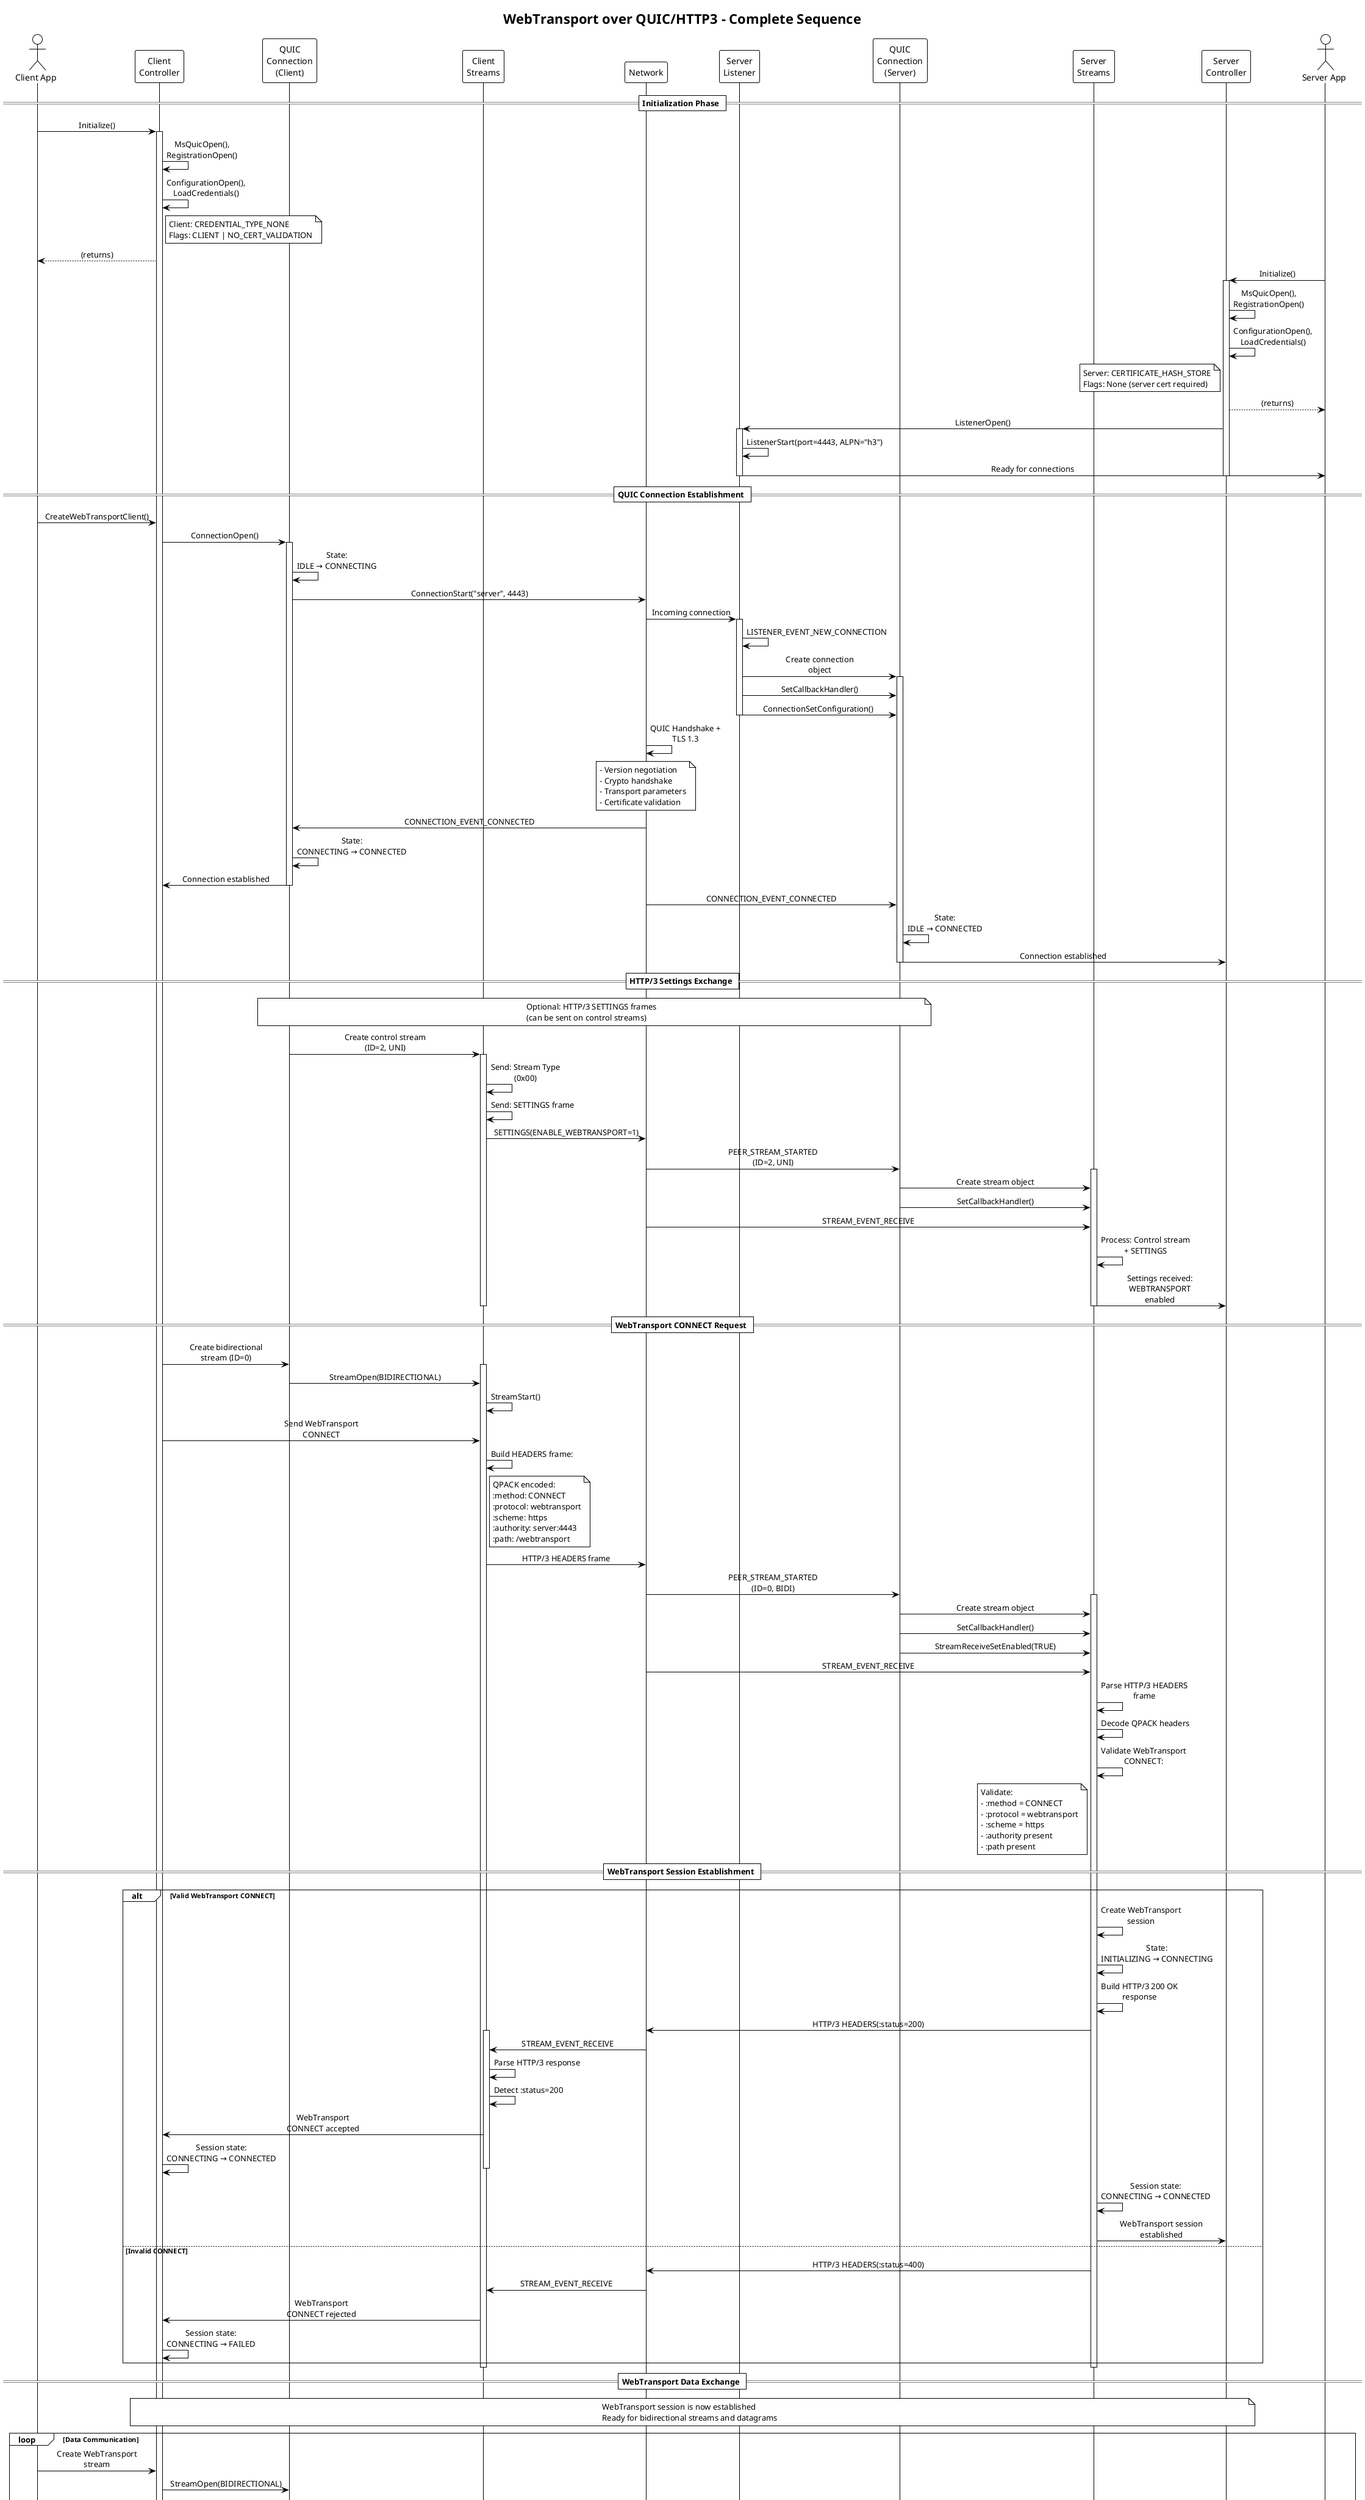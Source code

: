 ﻿@startuml
!theme plain
skinparam sequenceMessageAlign center
skinparam maxMessageSize 150

title WebTransport over QUIC/HTTP3 - Complete Sequence

actor "Client App"                       as ClientApp
participant "Client\nController"          as ClientCtrl
participant "QUIC\nConnection\n(Client)"  as ClientConn
participant "Client\nStreams"             as ClientStream
participant "Network"                     as Net
participant "Server\nListener"            as ServerList
participant "QUIC\nConnection\n(Server)"  as ServerConn
participant "Server\nStreams"             as ServerStream
participant "Server\nController"          as ServerCtrl
actor   "Server App"                     as ServerApp

== Initialization Phase ==
ClientApp -> ClientCtrl : Initialize()
activate ClientCtrl
ClientCtrl -> ClientCtrl : MsQuicOpen(), RegistrationOpen()
ClientCtrl -> ClientCtrl : ConfigurationOpen(), LoadCredentials()
note right of ClientCtrl : Client: CREDENTIAL_TYPE_NONE\nFlags: CLIENT | NO_CERT_VALIDATION
ClientApp <-- ClientCtrl : (returns)

ServerApp -> ServerCtrl : Initialize()
activate ServerCtrl
ServerCtrl -> ServerCtrl : MsQuicOpen(), RegistrationOpen()
ServerCtrl -> ServerCtrl : ConfigurationOpen(), LoadCredentials()
note left of ServerCtrl : Server: CERTIFICATE_HASH_STORE\nFlags: None (server cert required)
ServerApp <-- ServerCtrl : (returns)

ServerCtrl -> ServerList : ListenerOpen()
activate ServerList
ServerList -> ServerList : ListenerStart(port=4443, ALPN="h3")
ServerList -> ServerApp : Ready for connections
deactivate ServerList
deactivate ServerCtrl

== QUIC Connection Establishment ==
ClientApp -> ClientCtrl : CreateWebTransportClient()
ClientCtrl -> ClientConn : ConnectionOpen()
activate ClientConn
ClientConn -> ClientConn : State: IDLE → CONNECTING
ClientConn -> Net        : ConnectionStart("server", 4443)

Net           -> ServerList : Incoming connection
activate ServerList
ServerList    -> ServerList : LISTENER_EVENT_NEW_CONNECTION
ServerList    -> ServerConn : Create connection object
activate ServerConn
ServerList    -> ServerConn : SetCallbackHandler()
ServerList    -> ServerConn : ConnectionSetConfiguration()
deactivate ServerList

Net           -> Net        : QUIC Handshake + TLS 1.3
note over Net               : - Version negotiation\n- Crypto handshake\n- Transport parameters\n- Certificate validation

Net           -> ClientConn : CONNECTION_EVENT_CONNECTED
ClientConn    -> ClientConn : State: CONNECTING → CONNECTED
ClientConn    -> ClientCtrl : Connection established
deactivate ClientConn

Net           -> ServerConn : CONNECTION_EVENT_CONNECTED
ServerConn    -> ServerConn : State: IDLE → CONNECTED
ServerConn    -> ServerCtrl : Connection established
deactivate ServerConn

== HTTP/3 Settings Exchange ==
note over ClientConn,ServerConn : Optional: HTTP/3 SETTINGS frames\n(can be sent on control streams)

ClientConn    -> ClientStream : Create control stream (ID=2, UNI)
activate ClientStream
ClientStream  -> ClientStream : Send: Stream Type (0x00)
ClientStream  -> ClientStream : Send: SETTINGS frame
ClientStream  -> Net        : SETTINGS(ENABLE_WEBTRANSPORT=1)

Net           -> ServerConn : PEER_STREAM_STARTED (ID=2, UNI)
activate ServerStream
ServerConn    -> ServerStream : Create stream object
ServerConn    -> ServerStream : SetCallbackHandler()
Net           -> ServerStream : STREAM_EVENT_RECEIVE
ServerStream  -> ServerStream : Process: Control stream + SETTINGS
ServerStream  -> ServerCtrl   : Settings received: WEBTRANSPORT enabled
deactivate ServerStream
deactivate ClientStream

== WebTransport CONNECT Request ==
ClientCtrl    -> ClientConn : Create bidirectional stream (ID=0)
activate ClientStream
ClientConn    -> ClientStream : StreamOpen(BIDIRECTIONAL)
ClientStream  -> ClientStream : StreamStart()
ClientCtrl    -> ClientStream : Send WebTransport CONNECT
ClientStream  -> ClientStream : Build HEADERS frame:
note right of ClientStream    : QPACK encoded:\n:method: CONNECT\n:protocol: webtransport\n:scheme: https\n:authority: server:4443\n:path: /webtransport
ClientStream  -> Net        : HTTP/3 HEADERS frame

Net           -> ServerConn : PEER_STREAM_STARTED (ID=0, BIDI)
activate ServerStream
ServerConn    -> ServerStream : Create stream object
ServerConn    -> ServerStream : SetCallbackHandler()
ServerConn    -> ServerStream : StreamReceiveSetEnabled(TRUE)
Net           -> ServerStream : STREAM_EVENT_RECEIVE
ServerStream  -> ServerStream : Parse HTTP/3 HEADERS frame
ServerStream  -> ServerStream : Decode QPACK headers
ServerStream  -> ServerStream : Validate WebTransport CONNECT:
note left of ServerStream     : Validate:\n- :method = CONNECT\n- :protocol = webtransport\n- :scheme = https\n- :authority present\n- :path present

== WebTransport Session Establishment ==
alt Valid WebTransport CONNECT
    ServerStream -> ServerStream : Create WebTransport session
    ServerStream -> ServerStream : State: INITIALIZING → CONNECTING
    ServerStream -> ServerStream : Build HTTP/3 200 OK response
    ServerStream -> Net        : HTTP/3 HEADERS(:status=200)

    activate ClientStream
    Net           -> ClientStream : STREAM_EVENT_RECEIVE
    ClientStream  -> ClientStream : Parse HTTP/3 response
    ClientStream  -> ClientStream : Detect :status=200
    ClientStream  -> ClientCtrl   : WebTransport CONNECT accepted
    ClientCtrl    -> ClientCtrl   : Session state: CONNECTING → CONNECTED
    deactivate ClientStream

    ServerStream  -> ServerStream : Session state: CONNECTING → CONNECTED
    ServerStream  -> ServerCtrl   : WebTransport session established

else Invalid CONNECT
    ServerStream -> Net        : HTTP/3 HEADERS(:status=400)
    Net           -> ClientStream : STREAM_EVENT_RECEIVE
    ClientStream  -> ClientCtrl   : WebTransport CONNECT rejected
    ClientCtrl    -> ClientCtrl   : Session state: CONNECTING → FAILED
end

deactivate ServerStream
deactivate ClientStream

== WebTransport Data Exchange ==
note over ClientCtrl,ServerCtrl : WebTransport session is now established\nReady for bidirectional streams and datagrams

loop Data Communication
    ClientApp   -> ClientCtrl  : Create WebTransport stream
    ClientCtrl  -> ClientConn  : StreamOpen(BIDIRECTIONAL)
    ClientConn  -> ClientStream : New stream (ID=4)
    activate ClientStream

    ClientApp   -> ClientStream : Send application data
    ClientStream -> Net         : Stream data

    Net         -> ServerConn   : PEER_STREAM_STARTED (ID=4)
    activate ServerStream
    ServerConn  -> ServerStream : Create WebTransport stream
    Net         -> ServerStream : STREAM_EVENT_RECEIVE
    ServerStream -> ServerApp   : Application data received

    ServerApp   -> ServerStream : Send response data
    ServerStream -> Net         : Stream data
    Net         -> ClientStream : STREAM_EVENT_RECEIVE
    ClientStream -> ClientApp   : Response data received

    deactivate ServerStream
    deactivate ClientStream
end

opt Datagram Communication
    ClientApp   -> ClientConn : Send datagram
    ClientConn  -> Net        : QUIC datagram
    Net         -> ServerConn : CONNECTION_EVENT_DATAGRAM_RECEIVED
    ServerConn  -> ServerApp  : Datagram received

    ServerApp   -> ServerConn : Send response datagram
    ServerConn  -> Net        : QUIC datagram
    Net         -> ClientConn : CONNECTION_EVENT_DATAGRAM_RECEIVED
    ClientConn  -> ClientApp  : Response datagram received
end

== Graceful Shutdown ==
ClientApp   -> ClientCtrl : Shutdown
activate ClientStream
ClientCtrl  -> ClientStream : StreamShutdown(GRACEFUL)
ClientStream -> ClientStream : Send FIN
ClientStream -> Net         : Stream FIN
Net         -> ServerStream : PEER_SEND_SHUTDOWN
ServerStream -> ServerStream : Process peer FIN
deactivate ClientStream

ClientCtrl  -> ClientConn : ConnectionShutdown()
activate ClientConn
ClientConn  -> ClientConn : State: CONNECTED → DRAINING
ClientConn  -> Net        : CONNECTION_CLOSE frame

Net         -> ServerConn   : Connection close received
activate ServerConn
ServerConn  -> ServerConn   : State: CONNECTED → DRAINING
ServerConn  -> ServerConn   : CONNECTION_EVENT_SHUTDOWN_COMPLETE
ServerConn  -> ServerConn   : State: DRAINING → CLOSED
deactivate ServerConn

ClientConn  -> ClientConn   : CONNECTION_EVENT_SHUTDOWN_COMPLETE
ClientConn  -> ClientConn   : State: DRAINING → CLOSED
deactivate ClientConn

ServerCtrl  -> ServerList   : Close listener
deactivate ServerList
deactivate ServerCtrl
@enduml
